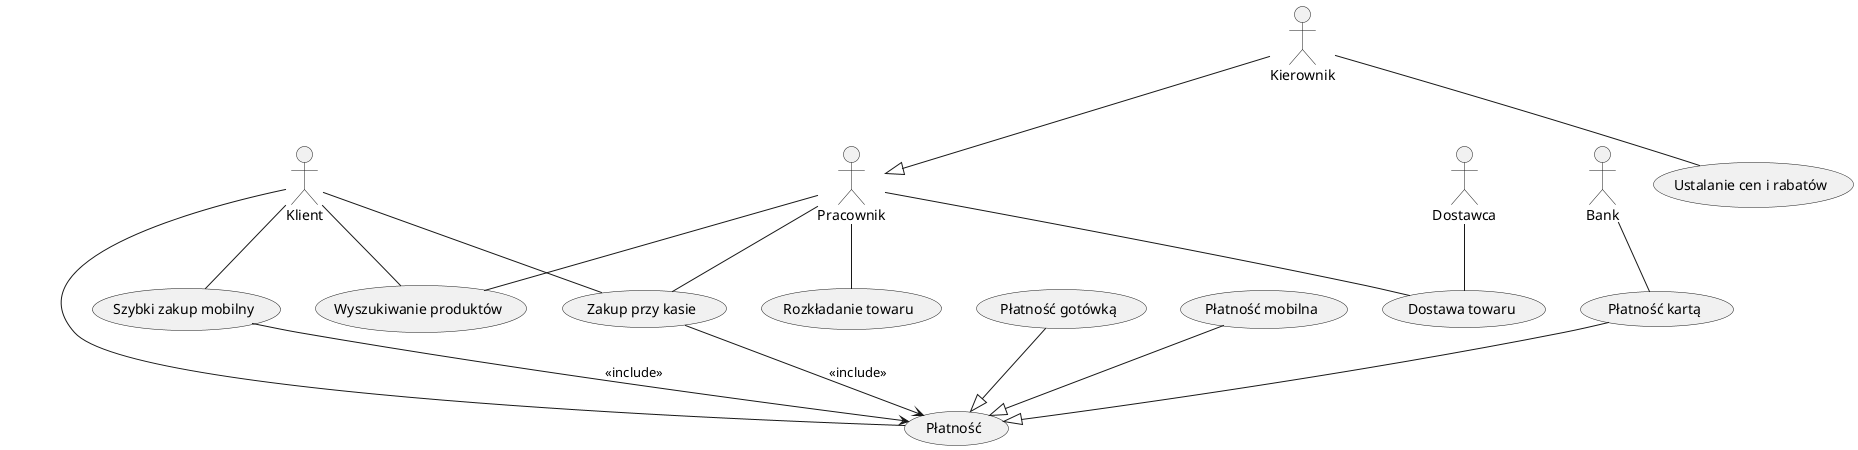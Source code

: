 @startuml

actor Kierownik
actor Pracownik
actor Klient
actor Dostawca
actor Bank 

usecase (Ustalanie cen i rabatów)
usecase (Rozkładanie towaru)
usecase (Szybki zakup mobilny)
usecase (Zakup przy kasie)
usecase (Płatność)
usecase (Płatność kartą)
usecase (Płatność gotówką)
usecase (Płatność mobilna)
usecase (Dostawa towaru)
usecase (Wyszukiwanie produktów)

Kierownik -- (Ustalanie cen i rabatów)
Pracownik -- (Rozkładanie towaru)
Pracownik -- (Zakup przy kasie)
Pracownik -- (Dostawa towaru)
Klient -- (Zakup przy kasie)
Klient -- (Szybki zakup mobilny)
Klient -- (Płatność)
Klient -- (Wyszukiwanie produktów)
Pracownik -- (Wyszukiwanie produktów)

(Zakup przy kasie) --> (Płatność) : <<include>>
(Szybki zakup mobilny) --> (Płatność) : <<include>>
Dostawca -- (Dostawa towaru)
Bank -- (Płatność kartą)

(Płatność kartą) --|> (Płatność)
(Płatność gotówką) --|> (Płatność)
(Płatność mobilna) --|> (Płatność)
Kierownik --|> Pracownik

@enduml